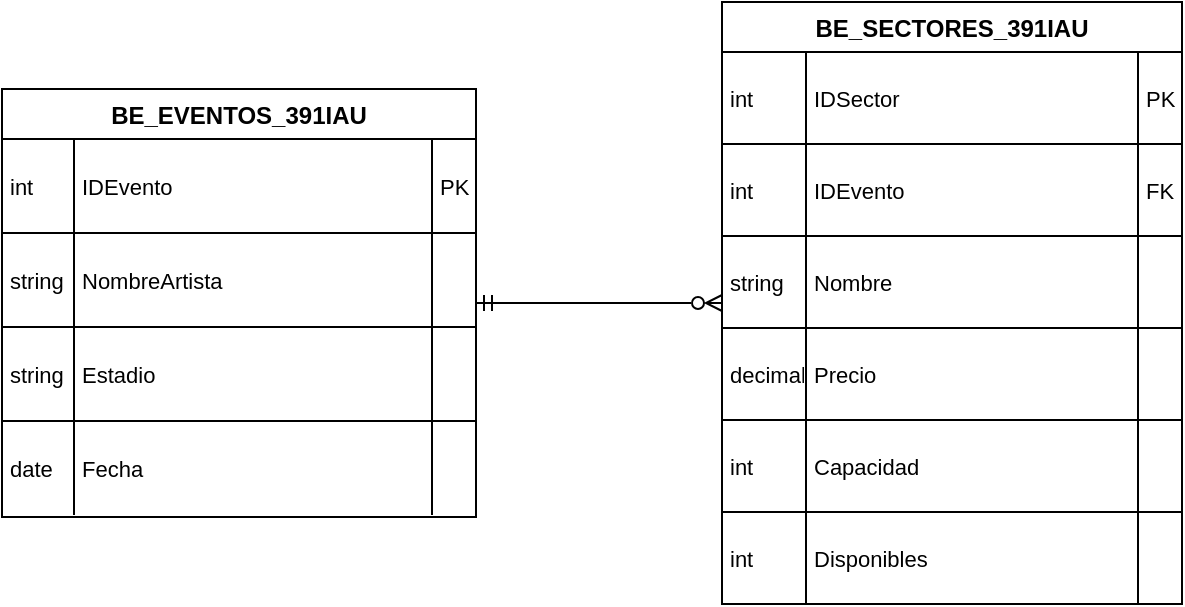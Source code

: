 <mxfile version="27.0.5">
  <diagram name="Page-1" id="aH5BXJFp6cUGeo4-eLsd">
    <mxGraphModel dx="815" dy="485" grid="1" gridSize="10" guides="1" tooltips="1" connect="1" arrows="1" fold="1" page="1" pageScale="1" pageWidth="850" pageHeight="1100" math="0" shadow="0">
      <root>
        <mxCell id="0" />
        <mxCell id="1" parent="0" />
        <mxCell id="al9rC75p6lYIj5IH4z2D-44" style="edgeStyle=orthogonalEdgeStyle;rounded=0;orthogonalLoop=1;jettySize=auto;html=1;endArrow=ERzeroToMany;endFill=0;startArrow=ERmandOne;startFill=0;" edge="1" parent="1" source="al9rC75p6lYIj5IH4z2D-1" target="al9rC75p6lYIj5IH4z2D-18">
          <mxGeometry relative="1" as="geometry" />
        </mxCell>
        <mxCell id="al9rC75p6lYIj5IH4z2D-1" value="BE_EVENTOS_391IAU" style="shape=table;startSize=25;container=1;collapsible=0;childLayout=tableLayout;fixedRows=1;rowLines=1;fontStyle=1;align=center;resizeLast=1;" vertex="1" parent="1">
          <mxGeometry x="40" y="333.5" width="237" height="214" as="geometry" />
        </mxCell>
        <mxCell id="al9rC75p6lYIj5IH4z2D-2" style="shape=tableRow;horizontal=0;startSize=0;swimlaneHead=0;swimlaneBody=0;fillColor=none;collapsible=0;dropTarget=0;points=[[0,0.5],[1,0.5]];portConstraint=eastwest;top=0;left=0;right=0;bottom=0;" vertex="1" parent="al9rC75p6lYIj5IH4z2D-1">
          <mxGeometry y="25" width="237" height="47" as="geometry" />
        </mxCell>
        <mxCell id="al9rC75p6lYIj5IH4z2D-3" value="int" style="shape=partialRectangle;connectable=0;fillColor=none;top=0;left=0;bottom=0;right=0;align=left;spacingLeft=2;overflow=hidden;fontSize=11;" vertex="1" parent="al9rC75p6lYIj5IH4z2D-2">
          <mxGeometry width="36" height="47" as="geometry">
            <mxRectangle width="36" height="47" as="alternateBounds" />
          </mxGeometry>
        </mxCell>
        <mxCell id="al9rC75p6lYIj5IH4z2D-4" value="IDEvento" style="shape=partialRectangle;connectable=0;fillColor=none;top=0;left=0;bottom=0;right=0;align=left;spacingLeft=2;overflow=hidden;fontSize=11;" vertex="1" parent="al9rC75p6lYIj5IH4z2D-2">
          <mxGeometry x="36" width="179" height="47" as="geometry">
            <mxRectangle width="179" height="47" as="alternateBounds" />
          </mxGeometry>
        </mxCell>
        <mxCell id="al9rC75p6lYIj5IH4z2D-5" value="PK" style="shape=partialRectangle;connectable=0;fillColor=none;top=0;left=0;bottom=0;right=0;align=left;spacingLeft=2;overflow=hidden;fontSize=11;" vertex="1" parent="al9rC75p6lYIj5IH4z2D-2">
          <mxGeometry x="215" width="22" height="47" as="geometry">
            <mxRectangle width="22" height="47" as="alternateBounds" />
          </mxGeometry>
        </mxCell>
        <mxCell id="al9rC75p6lYIj5IH4z2D-6" style="shape=tableRow;horizontal=0;startSize=0;swimlaneHead=0;swimlaneBody=0;fillColor=none;collapsible=0;dropTarget=0;points=[[0,0.5],[1,0.5]];portConstraint=eastwest;top=0;left=0;right=0;bottom=0;" vertex="1" parent="al9rC75p6lYIj5IH4z2D-1">
          <mxGeometry y="72" width="237" height="47" as="geometry" />
        </mxCell>
        <mxCell id="al9rC75p6lYIj5IH4z2D-7" value="string" style="shape=partialRectangle;connectable=0;fillColor=none;top=0;left=0;bottom=0;right=0;align=left;spacingLeft=2;overflow=hidden;fontSize=11;" vertex="1" parent="al9rC75p6lYIj5IH4z2D-6">
          <mxGeometry width="36" height="47" as="geometry">
            <mxRectangle width="36" height="47" as="alternateBounds" />
          </mxGeometry>
        </mxCell>
        <mxCell id="al9rC75p6lYIj5IH4z2D-8" value="NombreArtista" style="shape=partialRectangle;connectable=0;fillColor=none;top=0;left=0;bottom=0;right=0;align=left;spacingLeft=2;overflow=hidden;fontSize=11;" vertex="1" parent="al9rC75p6lYIj5IH4z2D-6">
          <mxGeometry x="36" width="179" height="47" as="geometry">
            <mxRectangle width="179" height="47" as="alternateBounds" />
          </mxGeometry>
        </mxCell>
        <mxCell id="al9rC75p6lYIj5IH4z2D-9" value="" style="shape=partialRectangle;connectable=0;fillColor=none;top=0;left=0;bottom=0;right=0;align=left;spacingLeft=2;overflow=hidden;fontSize=11;" vertex="1" parent="al9rC75p6lYIj5IH4z2D-6">
          <mxGeometry x="215" width="22" height="47" as="geometry">
            <mxRectangle width="22" height="47" as="alternateBounds" />
          </mxGeometry>
        </mxCell>
        <mxCell id="al9rC75p6lYIj5IH4z2D-10" style="shape=tableRow;horizontal=0;startSize=0;swimlaneHead=0;swimlaneBody=0;fillColor=none;collapsible=0;dropTarget=0;points=[[0,0.5],[1,0.5]];portConstraint=eastwest;top=0;left=0;right=0;bottom=0;" vertex="1" parent="al9rC75p6lYIj5IH4z2D-1">
          <mxGeometry y="119" width="237" height="47" as="geometry" />
        </mxCell>
        <mxCell id="al9rC75p6lYIj5IH4z2D-11" value="string" style="shape=partialRectangle;connectable=0;fillColor=none;top=0;left=0;bottom=0;right=0;align=left;spacingLeft=2;overflow=hidden;fontSize=11;" vertex="1" parent="al9rC75p6lYIj5IH4z2D-10">
          <mxGeometry width="36" height="47" as="geometry">
            <mxRectangle width="36" height="47" as="alternateBounds" />
          </mxGeometry>
        </mxCell>
        <mxCell id="al9rC75p6lYIj5IH4z2D-12" value="Estadio" style="shape=partialRectangle;connectable=0;fillColor=none;top=0;left=0;bottom=0;right=0;align=left;spacingLeft=2;overflow=hidden;fontSize=11;" vertex="1" parent="al9rC75p6lYIj5IH4z2D-10">
          <mxGeometry x="36" width="179" height="47" as="geometry">
            <mxRectangle width="179" height="47" as="alternateBounds" />
          </mxGeometry>
        </mxCell>
        <mxCell id="al9rC75p6lYIj5IH4z2D-13" value="" style="shape=partialRectangle;connectable=0;fillColor=none;top=0;left=0;bottom=0;right=0;align=left;spacingLeft=2;overflow=hidden;fontSize=11;" vertex="1" parent="al9rC75p6lYIj5IH4z2D-10">
          <mxGeometry x="215" width="22" height="47" as="geometry">
            <mxRectangle width="22" height="47" as="alternateBounds" />
          </mxGeometry>
        </mxCell>
        <mxCell id="al9rC75p6lYIj5IH4z2D-14" style="shape=tableRow;horizontal=0;startSize=0;swimlaneHead=0;swimlaneBody=0;fillColor=none;collapsible=0;dropTarget=0;points=[[0,0.5],[1,0.5]];portConstraint=eastwest;top=0;left=0;right=0;bottom=0;" vertex="1" parent="al9rC75p6lYIj5IH4z2D-1">
          <mxGeometry y="166" width="237" height="47" as="geometry" />
        </mxCell>
        <mxCell id="al9rC75p6lYIj5IH4z2D-15" value="date" style="shape=partialRectangle;connectable=0;fillColor=none;top=0;left=0;bottom=0;right=0;align=left;spacingLeft=2;overflow=hidden;fontSize=11;" vertex="1" parent="al9rC75p6lYIj5IH4z2D-14">
          <mxGeometry width="36" height="47" as="geometry">
            <mxRectangle width="36" height="47" as="alternateBounds" />
          </mxGeometry>
        </mxCell>
        <mxCell id="al9rC75p6lYIj5IH4z2D-16" value="Fecha" style="shape=partialRectangle;connectable=0;fillColor=none;top=0;left=0;bottom=0;right=0;align=left;spacingLeft=2;overflow=hidden;fontSize=11;" vertex="1" parent="al9rC75p6lYIj5IH4z2D-14">
          <mxGeometry x="36" width="179" height="47" as="geometry">
            <mxRectangle width="179" height="47" as="alternateBounds" />
          </mxGeometry>
        </mxCell>
        <mxCell id="al9rC75p6lYIj5IH4z2D-17" value="" style="shape=partialRectangle;connectable=0;fillColor=none;top=0;left=0;bottom=0;right=0;align=left;spacingLeft=2;overflow=hidden;fontSize=11;" vertex="1" parent="al9rC75p6lYIj5IH4z2D-14">
          <mxGeometry x="215" width="22" height="47" as="geometry">
            <mxRectangle width="22" height="47" as="alternateBounds" />
          </mxGeometry>
        </mxCell>
        <mxCell id="al9rC75p6lYIj5IH4z2D-18" value="BE_SECTORES_391IAU" style="shape=table;startSize=25;container=1;collapsible=0;childLayout=tableLayout;fixedRows=1;rowLines=1;fontStyle=1;align=center;resizeLast=1;" vertex="1" parent="1">
          <mxGeometry x="400" y="290" width="230" height="301" as="geometry" />
        </mxCell>
        <mxCell id="al9rC75p6lYIj5IH4z2D-19" style="shape=tableRow;horizontal=0;startSize=0;swimlaneHead=0;swimlaneBody=0;fillColor=none;collapsible=0;dropTarget=0;points=[[0,0.5],[1,0.5]];portConstraint=eastwest;top=0;left=0;right=0;bottom=0;" vertex="1" parent="al9rC75p6lYIj5IH4z2D-18">
          <mxGeometry y="25" width="230" height="46" as="geometry" />
        </mxCell>
        <mxCell id="al9rC75p6lYIj5IH4z2D-20" value="int" style="shape=partialRectangle;connectable=0;fillColor=none;top=0;left=0;bottom=0;right=0;align=left;spacingLeft=2;overflow=hidden;fontSize=11;" vertex="1" parent="al9rC75p6lYIj5IH4z2D-19">
          <mxGeometry width="42" height="46" as="geometry">
            <mxRectangle width="42" height="46" as="alternateBounds" />
          </mxGeometry>
        </mxCell>
        <mxCell id="al9rC75p6lYIj5IH4z2D-21" value="IDSector" style="shape=partialRectangle;connectable=0;fillColor=none;top=0;left=0;bottom=0;right=0;align=left;spacingLeft=2;overflow=hidden;fontSize=11;" vertex="1" parent="al9rC75p6lYIj5IH4z2D-19">
          <mxGeometry x="42" width="166" height="46" as="geometry">
            <mxRectangle width="166" height="46" as="alternateBounds" />
          </mxGeometry>
        </mxCell>
        <mxCell id="al9rC75p6lYIj5IH4z2D-22" value="PK" style="shape=partialRectangle;connectable=0;fillColor=none;top=0;left=0;bottom=0;right=0;align=left;spacingLeft=2;overflow=hidden;fontSize=11;" vertex="1" parent="al9rC75p6lYIj5IH4z2D-19">
          <mxGeometry x="208" width="22" height="46" as="geometry">
            <mxRectangle width="22" height="46" as="alternateBounds" />
          </mxGeometry>
        </mxCell>
        <mxCell id="al9rC75p6lYIj5IH4z2D-23" style="shape=tableRow;horizontal=0;startSize=0;swimlaneHead=0;swimlaneBody=0;fillColor=none;collapsible=0;dropTarget=0;points=[[0,0.5],[1,0.5]];portConstraint=eastwest;top=0;left=0;right=0;bottom=0;" vertex="1" parent="al9rC75p6lYIj5IH4z2D-18">
          <mxGeometry y="71" width="230" height="46" as="geometry" />
        </mxCell>
        <mxCell id="al9rC75p6lYIj5IH4z2D-24" value="int" style="shape=partialRectangle;connectable=0;fillColor=none;top=0;left=0;bottom=0;right=0;align=left;spacingLeft=2;overflow=hidden;fontSize=11;" vertex="1" parent="al9rC75p6lYIj5IH4z2D-23">
          <mxGeometry width="42" height="46" as="geometry">
            <mxRectangle width="42" height="46" as="alternateBounds" />
          </mxGeometry>
        </mxCell>
        <mxCell id="al9rC75p6lYIj5IH4z2D-25" value="IDEvento" style="shape=partialRectangle;connectable=0;fillColor=none;top=0;left=0;bottom=0;right=0;align=left;spacingLeft=2;overflow=hidden;fontSize=11;" vertex="1" parent="al9rC75p6lYIj5IH4z2D-23">
          <mxGeometry x="42" width="166" height="46" as="geometry">
            <mxRectangle width="166" height="46" as="alternateBounds" />
          </mxGeometry>
        </mxCell>
        <mxCell id="al9rC75p6lYIj5IH4z2D-26" value="FK" style="shape=partialRectangle;connectable=0;fillColor=none;top=0;left=0;bottom=0;right=0;align=left;spacingLeft=2;overflow=hidden;fontSize=11;" vertex="1" parent="al9rC75p6lYIj5IH4z2D-23">
          <mxGeometry x="208" width="22" height="46" as="geometry">
            <mxRectangle width="22" height="46" as="alternateBounds" />
          </mxGeometry>
        </mxCell>
        <mxCell id="al9rC75p6lYIj5IH4z2D-27" style="shape=tableRow;horizontal=0;startSize=0;swimlaneHead=0;swimlaneBody=0;fillColor=none;collapsible=0;dropTarget=0;points=[[0,0.5],[1,0.5]];portConstraint=eastwest;top=0;left=0;right=0;bottom=0;" vertex="1" parent="al9rC75p6lYIj5IH4z2D-18">
          <mxGeometry y="117" width="230" height="46" as="geometry" />
        </mxCell>
        <mxCell id="al9rC75p6lYIj5IH4z2D-28" value="string" style="shape=partialRectangle;connectable=0;fillColor=none;top=0;left=0;bottom=0;right=0;align=left;spacingLeft=2;overflow=hidden;fontSize=11;" vertex="1" parent="al9rC75p6lYIj5IH4z2D-27">
          <mxGeometry width="42" height="46" as="geometry">
            <mxRectangle width="42" height="46" as="alternateBounds" />
          </mxGeometry>
        </mxCell>
        <mxCell id="al9rC75p6lYIj5IH4z2D-29" value="Nombre" style="shape=partialRectangle;connectable=0;fillColor=none;top=0;left=0;bottom=0;right=0;align=left;spacingLeft=2;overflow=hidden;fontSize=11;" vertex="1" parent="al9rC75p6lYIj5IH4z2D-27">
          <mxGeometry x="42" width="166" height="46" as="geometry">
            <mxRectangle width="166" height="46" as="alternateBounds" />
          </mxGeometry>
        </mxCell>
        <mxCell id="al9rC75p6lYIj5IH4z2D-30" value="" style="shape=partialRectangle;connectable=0;fillColor=none;top=0;left=0;bottom=0;right=0;align=left;spacingLeft=2;overflow=hidden;fontSize=11;" vertex="1" parent="al9rC75p6lYIj5IH4z2D-27">
          <mxGeometry x="208" width="22" height="46" as="geometry">
            <mxRectangle width="22" height="46" as="alternateBounds" />
          </mxGeometry>
        </mxCell>
        <mxCell id="al9rC75p6lYIj5IH4z2D-31" style="shape=tableRow;horizontal=0;startSize=0;swimlaneHead=0;swimlaneBody=0;fillColor=none;collapsible=0;dropTarget=0;points=[[0,0.5],[1,0.5]];portConstraint=eastwest;top=0;left=0;right=0;bottom=0;" vertex="1" parent="al9rC75p6lYIj5IH4z2D-18">
          <mxGeometry y="163" width="230" height="46" as="geometry" />
        </mxCell>
        <mxCell id="al9rC75p6lYIj5IH4z2D-32" value="decimal" style="shape=partialRectangle;connectable=0;fillColor=none;top=0;left=0;bottom=0;right=0;align=left;spacingLeft=2;overflow=hidden;fontSize=11;" vertex="1" parent="al9rC75p6lYIj5IH4z2D-31">
          <mxGeometry width="42" height="46" as="geometry">
            <mxRectangle width="42" height="46" as="alternateBounds" />
          </mxGeometry>
        </mxCell>
        <mxCell id="al9rC75p6lYIj5IH4z2D-33" value="Precio" style="shape=partialRectangle;connectable=0;fillColor=none;top=0;left=0;bottom=0;right=0;align=left;spacingLeft=2;overflow=hidden;fontSize=11;" vertex="1" parent="al9rC75p6lYIj5IH4z2D-31">
          <mxGeometry x="42" width="166" height="46" as="geometry">
            <mxRectangle width="166" height="46" as="alternateBounds" />
          </mxGeometry>
        </mxCell>
        <mxCell id="al9rC75p6lYIj5IH4z2D-34" value="" style="shape=partialRectangle;connectable=0;fillColor=none;top=0;left=0;bottom=0;right=0;align=left;spacingLeft=2;overflow=hidden;fontSize=11;" vertex="1" parent="al9rC75p6lYIj5IH4z2D-31">
          <mxGeometry x="208" width="22" height="46" as="geometry">
            <mxRectangle width="22" height="46" as="alternateBounds" />
          </mxGeometry>
        </mxCell>
        <mxCell id="al9rC75p6lYIj5IH4z2D-35" style="shape=tableRow;horizontal=0;startSize=0;swimlaneHead=0;swimlaneBody=0;fillColor=none;collapsible=0;dropTarget=0;points=[[0,0.5],[1,0.5]];portConstraint=eastwest;top=0;left=0;right=0;bottom=0;" vertex="1" parent="al9rC75p6lYIj5IH4z2D-18">
          <mxGeometry y="209" width="230" height="46" as="geometry" />
        </mxCell>
        <mxCell id="al9rC75p6lYIj5IH4z2D-36" value="int" style="shape=partialRectangle;connectable=0;fillColor=none;top=0;left=0;bottom=0;right=0;align=left;spacingLeft=2;overflow=hidden;fontSize=11;" vertex="1" parent="al9rC75p6lYIj5IH4z2D-35">
          <mxGeometry width="42" height="46" as="geometry">
            <mxRectangle width="42" height="46" as="alternateBounds" />
          </mxGeometry>
        </mxCell>
        <mxCell id="al9rC75p6lYIj5IH4z2D-37" value="Capacidad" style="shape=partialRectangle;connectable=0;fillColor=none;top=0;left=0;bottom=0;right=0;align=left;spacingLeft=2;overflow=hidden;fontSize=11;" vertex="1" parent="al9rC75p6lYIj5IH4z2D-35">
          <mxGeometry x="42" width="166" height="46" as="geometry">
            <mxRectangle width="166" height="46" as="alternateBounds" />
          </mxGeometry>
        </mxCell>
        <mxCell id="al9rC75p6lYIj5IH4z2D-38" value="" style="shape=partialRectangle;connectable=0;fillColor=none;top=0;left=0;bottom=0;right=0;align=left;spacingLeft=2;overflow=hidden;fontSize=11;" vertex="1" parent="al9rC75p6lYIj5IH4z2D-35">
          <mxGeometry x="208" width="22" height="46" as="geometry">
            <mxRectangle width="22" height="46" as="alternateBounds" />
          </mxGeometry>
        </mxCell>
        <mxCell id="al9rC75p6lYIj5IH4z2D-39" style="shape=tableRow;horizontal=0;startSize=0;swimlaneHead=0;swimlaneBody=0;fillColor=none;collapsible=0;dropTarget=0;points=[[0,0.5],[1,0.5]];portConstraint=eastwest;top=0;left=0;right=0;bottom=0;" vertex="1" parent="al9rC75p6lYIj5IH4z2D-18">
          <mxGeometry y="255" width="230" height="46" as="geometry" />
        </mxCell>
        <mxCell id="al9rC75p6lYIj5IH4z2D-40" value="int" style="shape=partialRectangle;connectable=0;fillColor=none;top=0;left=0;bottom=0;right=0;align=left;spacingLeft=2;overflow=hidden;fontSize=11;" vertex="1" parent="al9rC75p6lYIj5IH4z2D-39">
          <mxGeometry width="42" height="46" as="geometry">
            <mxRectangle width="42" height="46" as="alternateBounds" />
          </mxGeometry>
        </mxCell>
        <mxCell id="al9rC75p6lYIj5IH4z2D-41" value="Disponibles" style="shape=partialRectangle;connectable=0;fillColor=none;top=0;left=0;bottom=0;right=0;align=left;spacingLeft=2;overflow=hidden;fontSize=11;" vertex="1" parent="al9rC75p6lYIj5IH4z2D-39">
          <mxGeometry x="42" width="166" height="46" as="geometry">
            <mxRectangle width="166" height="46" as="alternateBounds" />
          </mxGeometry>
        </mxCell>
        <mxCell id="al9rC75p6lYIj5IH4z2D-42" value="" style="shape=partialRectangle;connectable=0;fillColor=none;top=0;left=0;bottom=0;right=0;align=left;spacingLeft=2;overflow=hidden;fontSize=11;" vertex="1" parent="al9rC75p6lYIj5IH4z2D-39">
          <mxGeometry x="208" width="22" height="46" as="geometry">
            <mxRectangle width="22" height="46" as="alternateBounds" />
          </mxGeometry>
        </mxCell>
      </root>
    </mxGraphModel>
  </diagram>
</mxfile>
